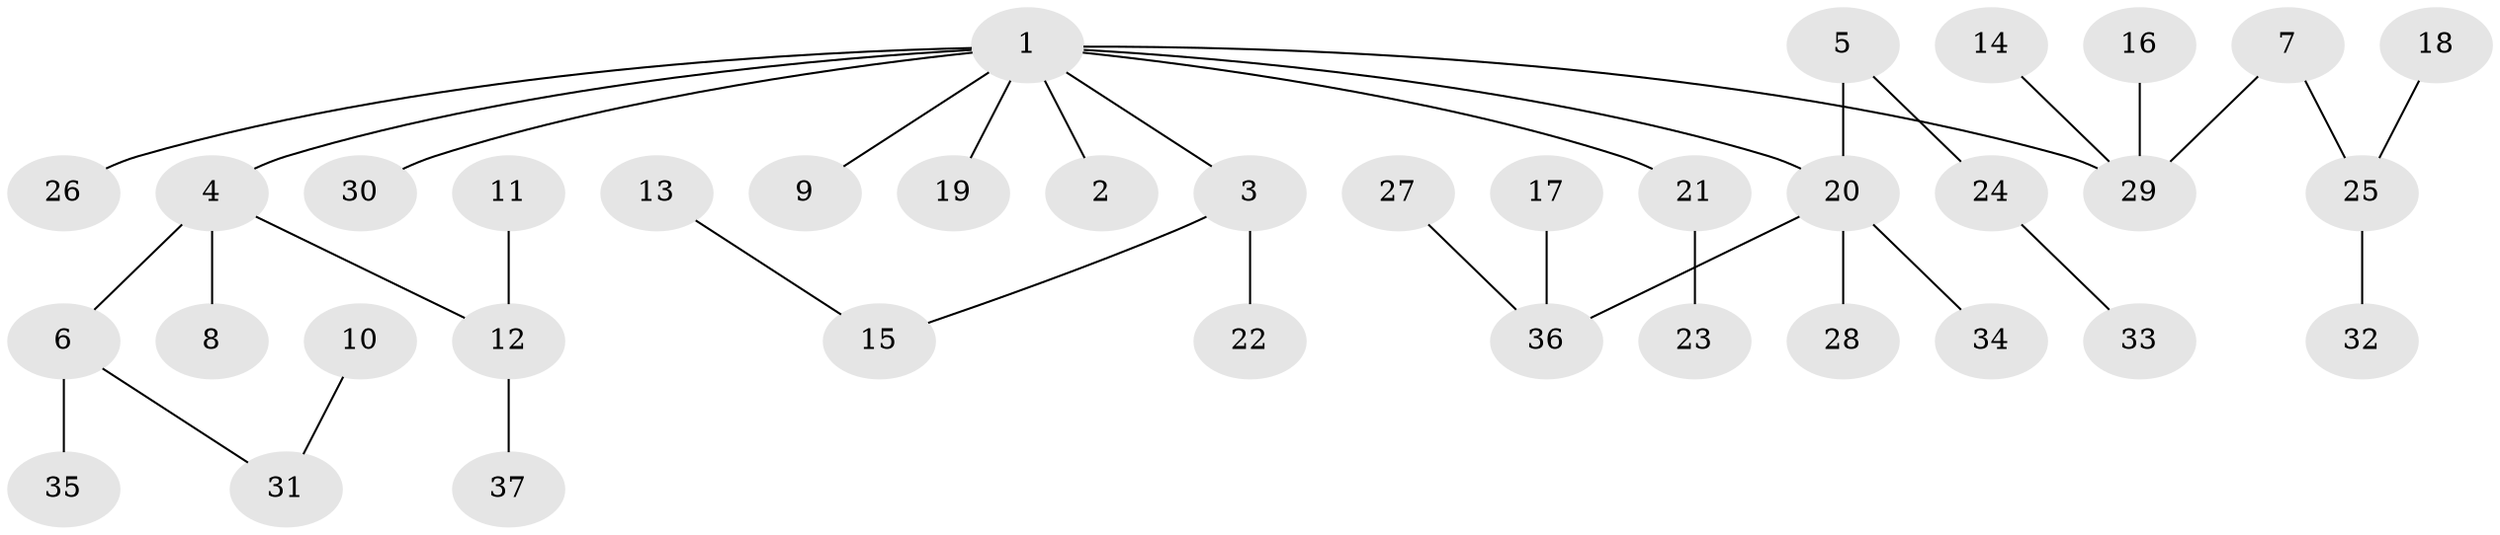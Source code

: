 // original degree distribution, {4: 0.13513513513513514, 6: 0.02702702702702703, 2: 0.2972972972972973, 3: 0.06756756756756757, 1: 0.47297297297297297}
// Generated by graph-tools (version 1.1) at 2025/26/03/09/25 03:26:24]
// undirected, 37 vertices, 36 edges
graph export_dot {
graph [start="1"]
  node [color=gray90,style=filled];
  1;
  2;
  3;
  4;
  5;
  6;
  7;
  8;
  9;
  10;
  11;
  12;
  13;
  14;
  15;
  16;
  17;
  18;
  19;
  20;
  21;
  22;
  23;
  24;
  25;
  26;
  27;
  28;
  29;
  30;
  31;
  32;
  33;
  34;
  35;
  36;
  37;
  1 -- 2 [weight=1.0];
  1 -- 3 [weight=1.0];
  1 -- 4 [weight=1.0];
  1 -- 9 [weight=1.0];
  1 -- 19 [weight=1.0];
  1 -- 20 [weight=1.0];
  1 -- 21 [weight=1.0];
  1 -- 26 [weight=1.0];
  1 -- 29 [weight=1.0];
  1 -- 30 [weight=1.0];
  3 -- 15 [weight=1.0];
  3 -- 22 [weight=1.0];
  4 -- 6 [weight=1.0];
  4 -- 8 [weight=1.0];
  4 -- 12 [weight=1.0];
  5 -- 20 [weight=1.0];
  5 -- 24 [weight=1.0];
  6 -- 31 [weight=1.0];
  6 -- 35 [weight=1.0];
  7 -- 25 [weight=1.0];
  7 -- 29 [weight=1.0];
  10 -- 31 [weight=1.0];
  11 -- 12 [weight=1.0];
  12 -- 37 [weight=1.0];
  13 -- 15 [weight=1.0];
  14 -- 29 [weight=1.0];
  16 -- 29 [weight=1.0];
  17 -- 36 [weight=1.0];
  18 -- 25 [weight=1.0];
  20 -- 28 [weight=1.0];
  20 -- 34 [weight=1.0];
  20 -- 36 [weight=1.0];
  21 -- 23 [weight=1.0];
  24 -- 33 [weight=1.0];
  25 -- 32 [weight=1.0];
  27 -- 36 [weight=1.0];
}
